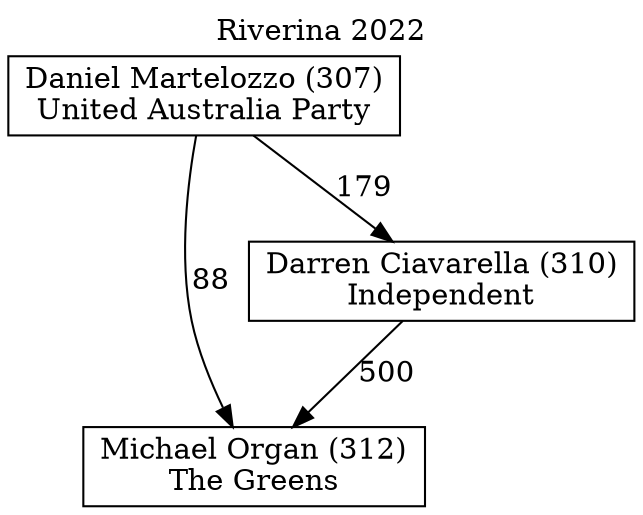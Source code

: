 // House preference flow
digraph "Michael Organ (312)_Riverina_2022" {
	graph [label="Riverina 2022" labelloc=t mclimit=10]
	node [shape=box]
	"Michael Organ (312)" [label="Michael Organ (312)
The Greens"]
	"Darren Ciavarella (310)" [label="Darren Ciavarella (310)
Independent"]
	"Daniel Martelozzo (307)" [label="Daniel Martelozzo (307)
United Australia Party"]
	"Daniel Martelozzo (307)" -> "Michael Organ (312)" [label=88]
	"Daniel Martelozzo (307)" -> "Darren Ciavarella (310)" [label=179]
	"Darren Ciavarella (310)" -> "Michael Organ (312)" [label=500]
}
